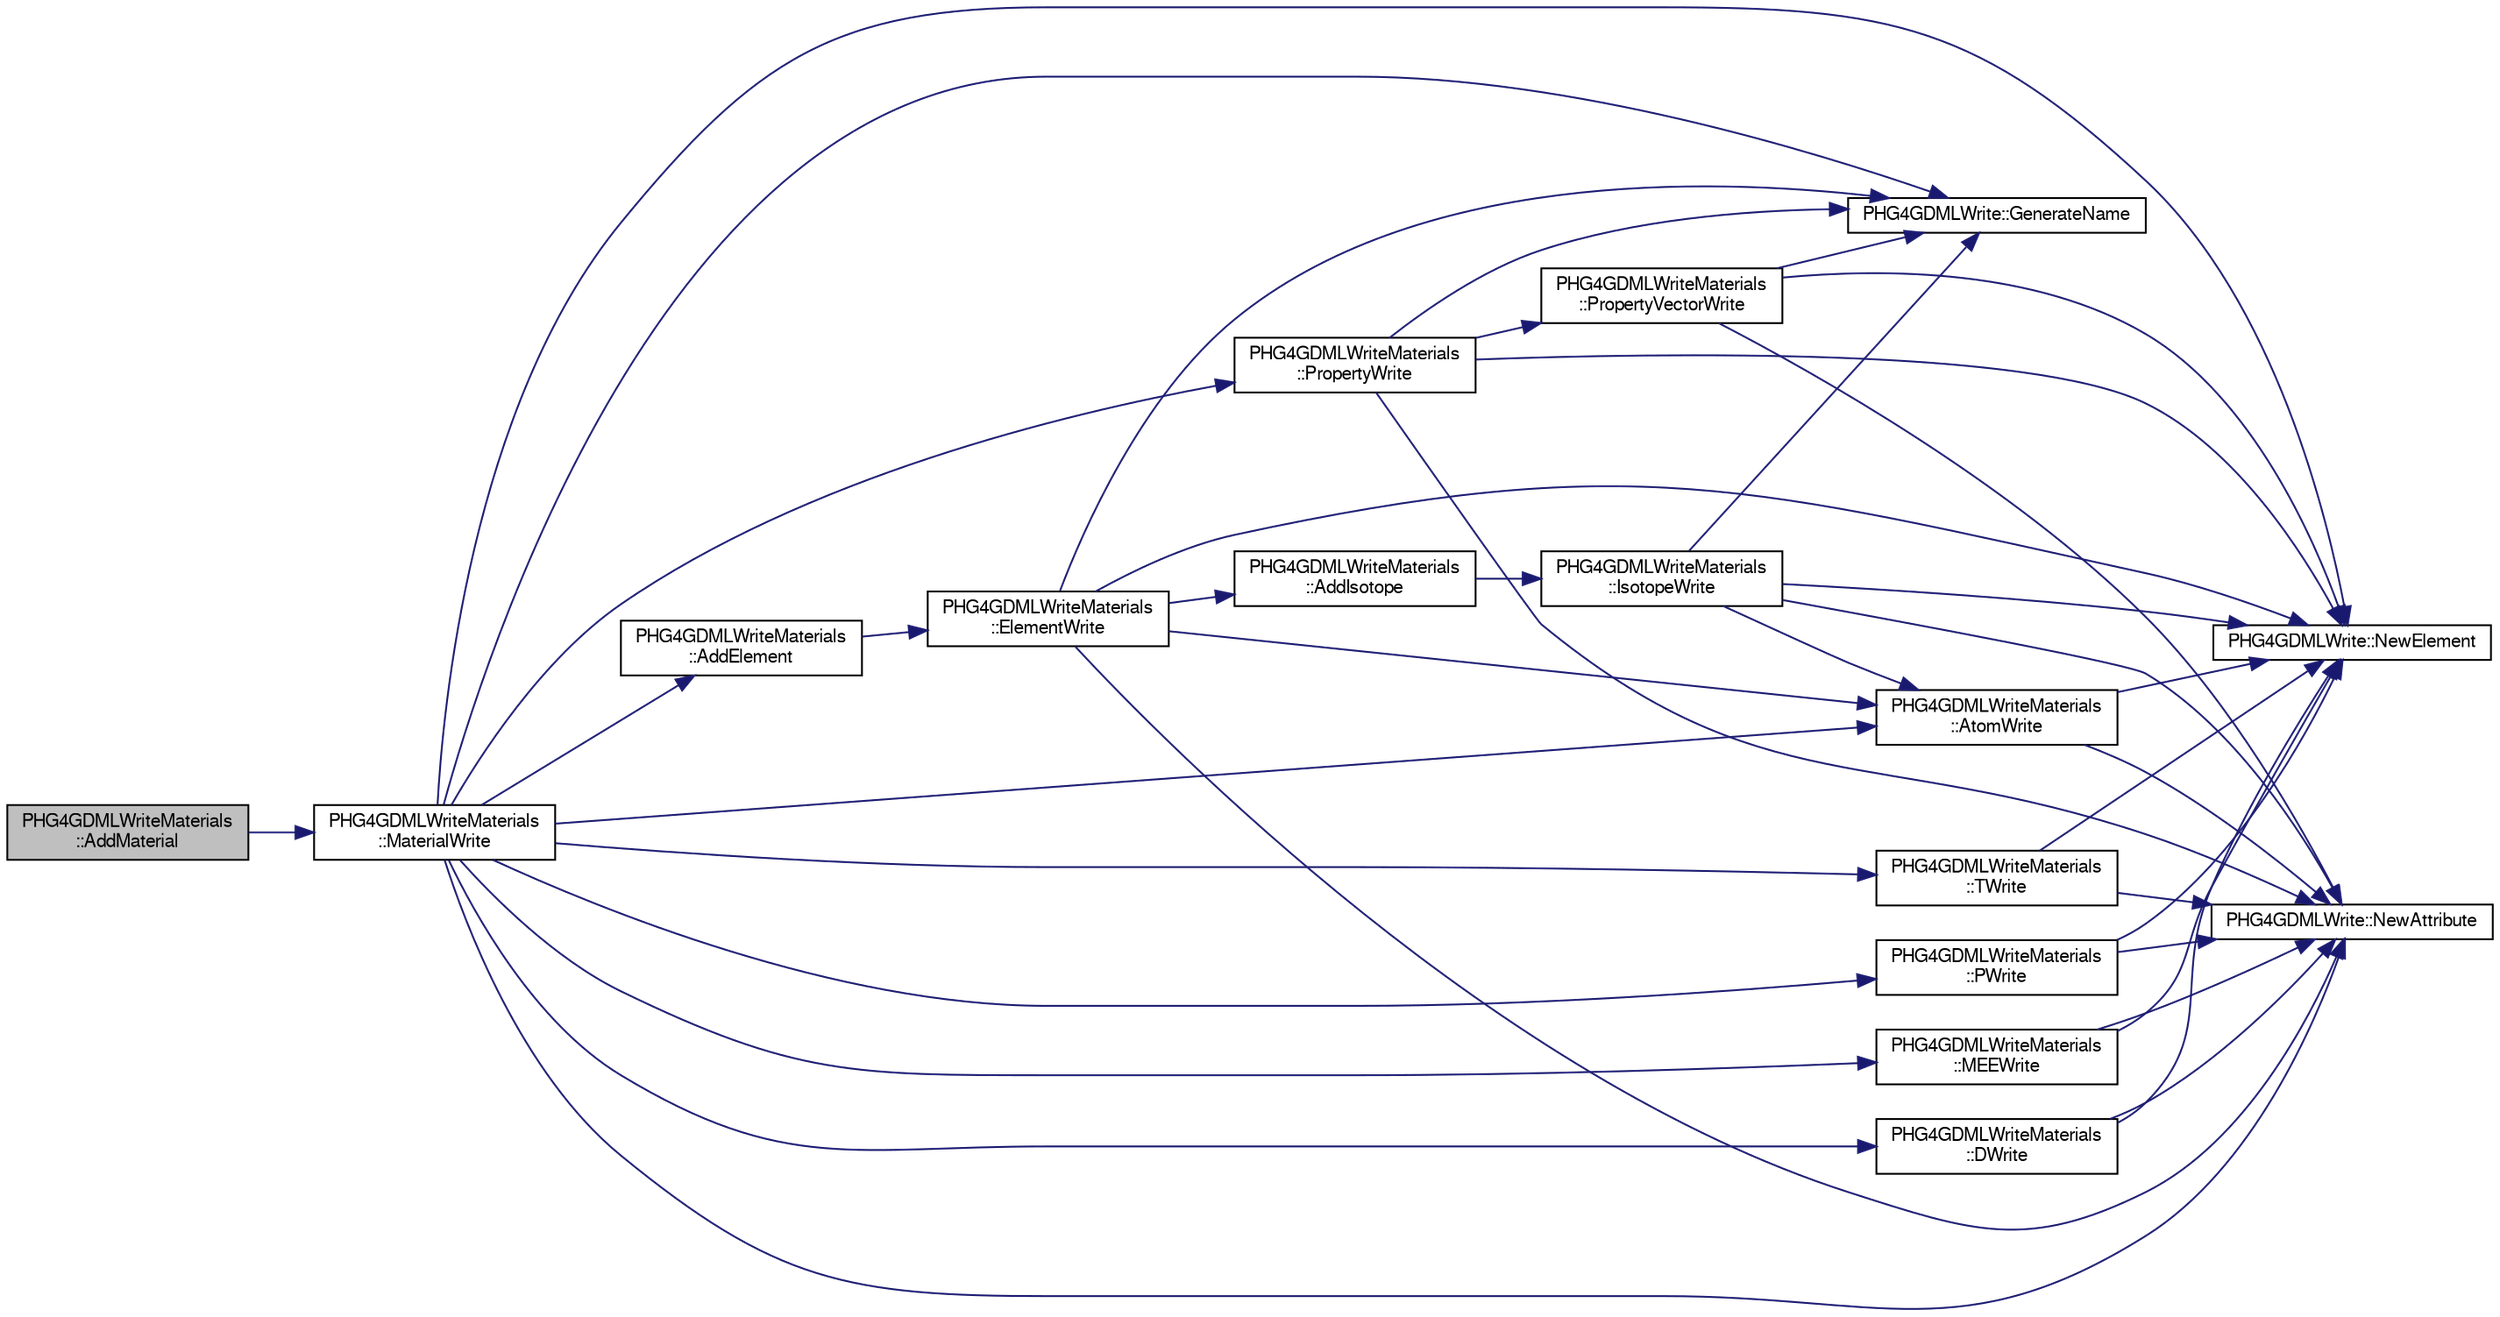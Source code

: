 digraph "PHG4GDMLWriteMaterials::AddMaterial"
{
  bgcolor="transparent";
  edge [fontname="FreeSans",fontsize="10",labelfontname="FreeSans",labelfontsize="10"];
  node [fontname="FreeSans",fontsize="10",shape=record];
  rankdir="LR";
  Node1 [label="PHG4GDMLWriteMaterials\l::AddMaterial",height=0.2,width=0.4,color="black", fillcolor="grey75", style="filled" fontcolor="black"];
  Node1 -> Node2 [color="midnightblue",fontsize="10",style="solid",fontname="FreeSans"];
  Node2 [label="PHG4GDMLWriteMaterials\l::MaterialWrite",height=0.2,width=0.4,color="black",URL="$d3/d04/classPHG4GDMLWriteMaterials.html#a24dff32470666c766f8e697a00247b74"];
  Node2 -> Node3 [color="midnightblue",fontsize="10",style="solid",fontname="FreeSans"];
  Node3 [label="PHG4GDMLWrite::GenerateName",height=0.2,width=0.4,color="black",URL="$dd/db5/classPHG4GDMLWrite.html#a16834147e17b47595b04d27a49405198"];
  Node2 -> Node4 [color="midnightblue",fontsize="10",style="solid",fontname="FreeSans"];
  Node4 [label="PHG4GDMLWrite::NewElement",height=0.2,width=0.4,color="black",URL="$dd/db5/classPHG4GDMLWrite.html#ada0a5579d406ec27f3150711ab83becc"];
  Node2 -> Node5 [color="midnightblue",fontsize="10",style="solid",fontname="FreeSans"];
  Node5 [label="PHG4GDMLWrite::NewAttribute",height=0.2,width=0.4,color="black",URL="$dd/db5/classPHG4GDMLWrite.html#afe96dc9fdc7c1a0a1a96b59dc15dffa2"];
  Node2 -> Node6 [color="midnightblue",fontsize="10",style="solid",fontname="FreeSans"];
  Node6 [label="PHG4GDMLWriteMaterials\l::PropertyWrite",height=0.2,width=0.4,color="black",URL="$d3/d04/classPHG4GDMLWriteMaterials.html#a05df03cc8cf4c3d28cc8f206638a2238"];
  Node6 -> Node4 [color="midnightblue",fontsize="10",style="solid",fontname="FreeSans"];
  Node6 -> Node5 [color="midnightblue",fontsize="10",style="solid",fontname="FreeSans"];
  Node6 -> Node3 [color="midnightblue",fontsize="10",style="solid",fontname="FreeSans"];
  Node6 -> Node7 [color="midnightblue",fontsize="10",style="solid",fontname="FreeSans"];
  Node7 [label="PHG4GDMLWriteMaterials\l::PropertyVectorWrite",height=0.2,width=0.4,color="black",URL="$d3/d04/classPHG4GDMLWriteMaterials.html#a5013752801402a036aa2d82e98959879"];
  Node7 -> Node3 [color="midnightblue",fontsize="10",style="solid",fontname="FreeSans"];
  Node7 -> Node4 [color="midnightblue",fontsize="10",style="solid",fontname="FreeSans"];
  Node7 -> Node5 [color="midnightblue",fontsize="10",style="solid",fontname="FreeSans"];
  Node2 -> Node8 [color="midnightblue",fontsize="10",style="solid",fontname="FreeSans"];
  Node8 [label="PHG4GDMLWriteMaterials\l::TWrite",height=0.2,width=0.4,color="black",URL="$d3/d04/classPHG4GDMLWriteMaterials.html#aaeca323e6d83920b993fdbd4142104a6"];
  Node8 -> Node4 [color="midnightblue",fontsize="10",style="solid",fontname="FreeSans"];
  Node8 -> Node5 [color="midnightblue",fontsize="10",style="solid",fontname="FreeSans"];
  Node2 -> Node9 [color="midnightblue",fontsize="10",style="solid",fontname="FreeSans"];
  Node9 [label="PHG4GDMLWriteMaterials\l::PWrite",height=0.2,width=0.4,color="black",URL="$d3/d04/classPHG4GDMLWriteMaterials.html#a42561bbeb3f20ec8323d4f3efcd7af34"];
  Node9 -> Node4 [color="midnightblue",fontsize="10",style="solid",fontname="FreeSans"];
  Node9 -> Node5 [color="midnightblue",fontsize="10",style="solid",fontname="FreeSans"];
  Node2 -> Node10 [color="midnightblue",fontsize="10",style="solid",fontname="FreeSans"];
  Node10 [label="PHG4GDMLWriteMaterials\l::MEEWrite",height=0.2,width=0.4,color="black",URL="$d3/d04/classPHG4GDMLWriteMaterials.html#a524fa7b52914399d233926fca6ea08e1"];
  Node10 -> Node4 [color="midnightblue",fontsize="10",style="solid",fontname="FreeSans"];
  Node10 -> Node5 [color="midnightblue",fontsize="10",style="solid",fontname="FreeSans"];
  Node2 -> Node11 [color="midnightblue",fontsize="10",style="solid",fontname="FreeSans"];
  Node11 [label="PHG4GDMLWriteMaterials\l::DWrite",height=0.2,width=0.4,color="black",URL="$d3/d04/classPHG4GDMLWriteMaterials.html#a4dfefd0b560aa75c36913a820c4dc0d1"];
  Node11 -> Node4 [color="midnightblue",fontsize="10",style="solid",fontname="FreeSans"];
  Node11 -> Node5 [color="midnightblue",fontsize="10",style="solid",fontname="FreeSans"];
  Node2 -> Node12 [color="midnightblue",fontsize="10",style="solid",fontname="FreeSans"];
  Node12 [label="PHG4GDMLWriteMaterials\l::AddElement",height=0.2,width=0.4,color="black",URL="$d3/d04/classPHG4GDMLWriteMaterials.html#aefdb9e07e1d9da07562125baeb0d0447"];
  Node12 -> Node13 [color="midnightblue",fontsize="10",style="solid",fontname="FreeSans"];
  Node13 [label="PHG4GDMLWriteMaterials\l::ElementWrite",height=0.2,width=0.4,color="black",URL="$d3/d04/classPHG4GDMLWriteMaterials.html#a97d49d5aecdd2f3b9092433b3f51a1a1"];
  Node13 -> Node3 [color="midnightblue",fontsize="10",style="solid",fontname="FreeSans"];
  Node13 -> Node4 [color="midnightblue",fontsize="10",style="solid",fontname="FreeSans"];
  Node13 -> Node5 [color="midnightblue",fontsize="10",style="solid",fontname="FreeSans"];
  Node13 -> Node14 [color="midnightblue",fontsize="10",style="solid",fontname="FreeSans"];
  Node14 [label="PHG4GDMLWriteMaterials\l::AddIsotope",height=0.2,width=0.4,color="black",URL="$d3/d04/classPHG4GDMLWriteMaterials.html#afa5d6506fda575a7ebe232b35eac3412"];
  Node14 -> Node15 [color="midnightblue",fontsize="10",style="solid",fontname="FreeSans"];
  Node15 [label="PHG4GDMLWriteMaterials\l::IsotopeWrite",height=0.2,width=0.4,color="black",URL="$d3/d04/classPHG4GDMLWriteMaterials.html#aa0d10ca2e27a001a06119f52a98da621"];
  Node15 -> Node3 [color="midnightblue",fontsize="10",style="solid",fontname="FreeSans"];
  Node15 -> Node4 [color="midnightblue",fontsize="10",style="solid",fontname="FreeSans"];
  Node15 -> Node5 [color="midnightblue",fontsize="10",style="solid",fontname="FreeSans"];
  Node15 -> Node16 [color="midnightblue",fontsize="10",style="solid",fontname="FreeSans"];
  Node16 [label="PHG4GDMLWriteMaterials\l::AtomWrite",height=0.2,width=0.4,color="black",URL="$d3/d04/classPHG4GDMLWriteMaterials.html#a2b0f79e7a135e1e204a49efc3379caaa"];
  Node16 -> Node4 [color="midnightblue",fontsize="10",style="solid",fontname="FreeSans"];
  Node16 -> Node5 [color="midnightblue",fontsize="10",style="solid",fontname="FreeSans"];
  Node13 -> Node16 [color="midnightblue",fontsize="10",style="solid",fontname="FreeSans"];
  Node2 -> Node16 [color="midnightblue",fontsize="10",style="solid",fontname="FreeSans"];
}
